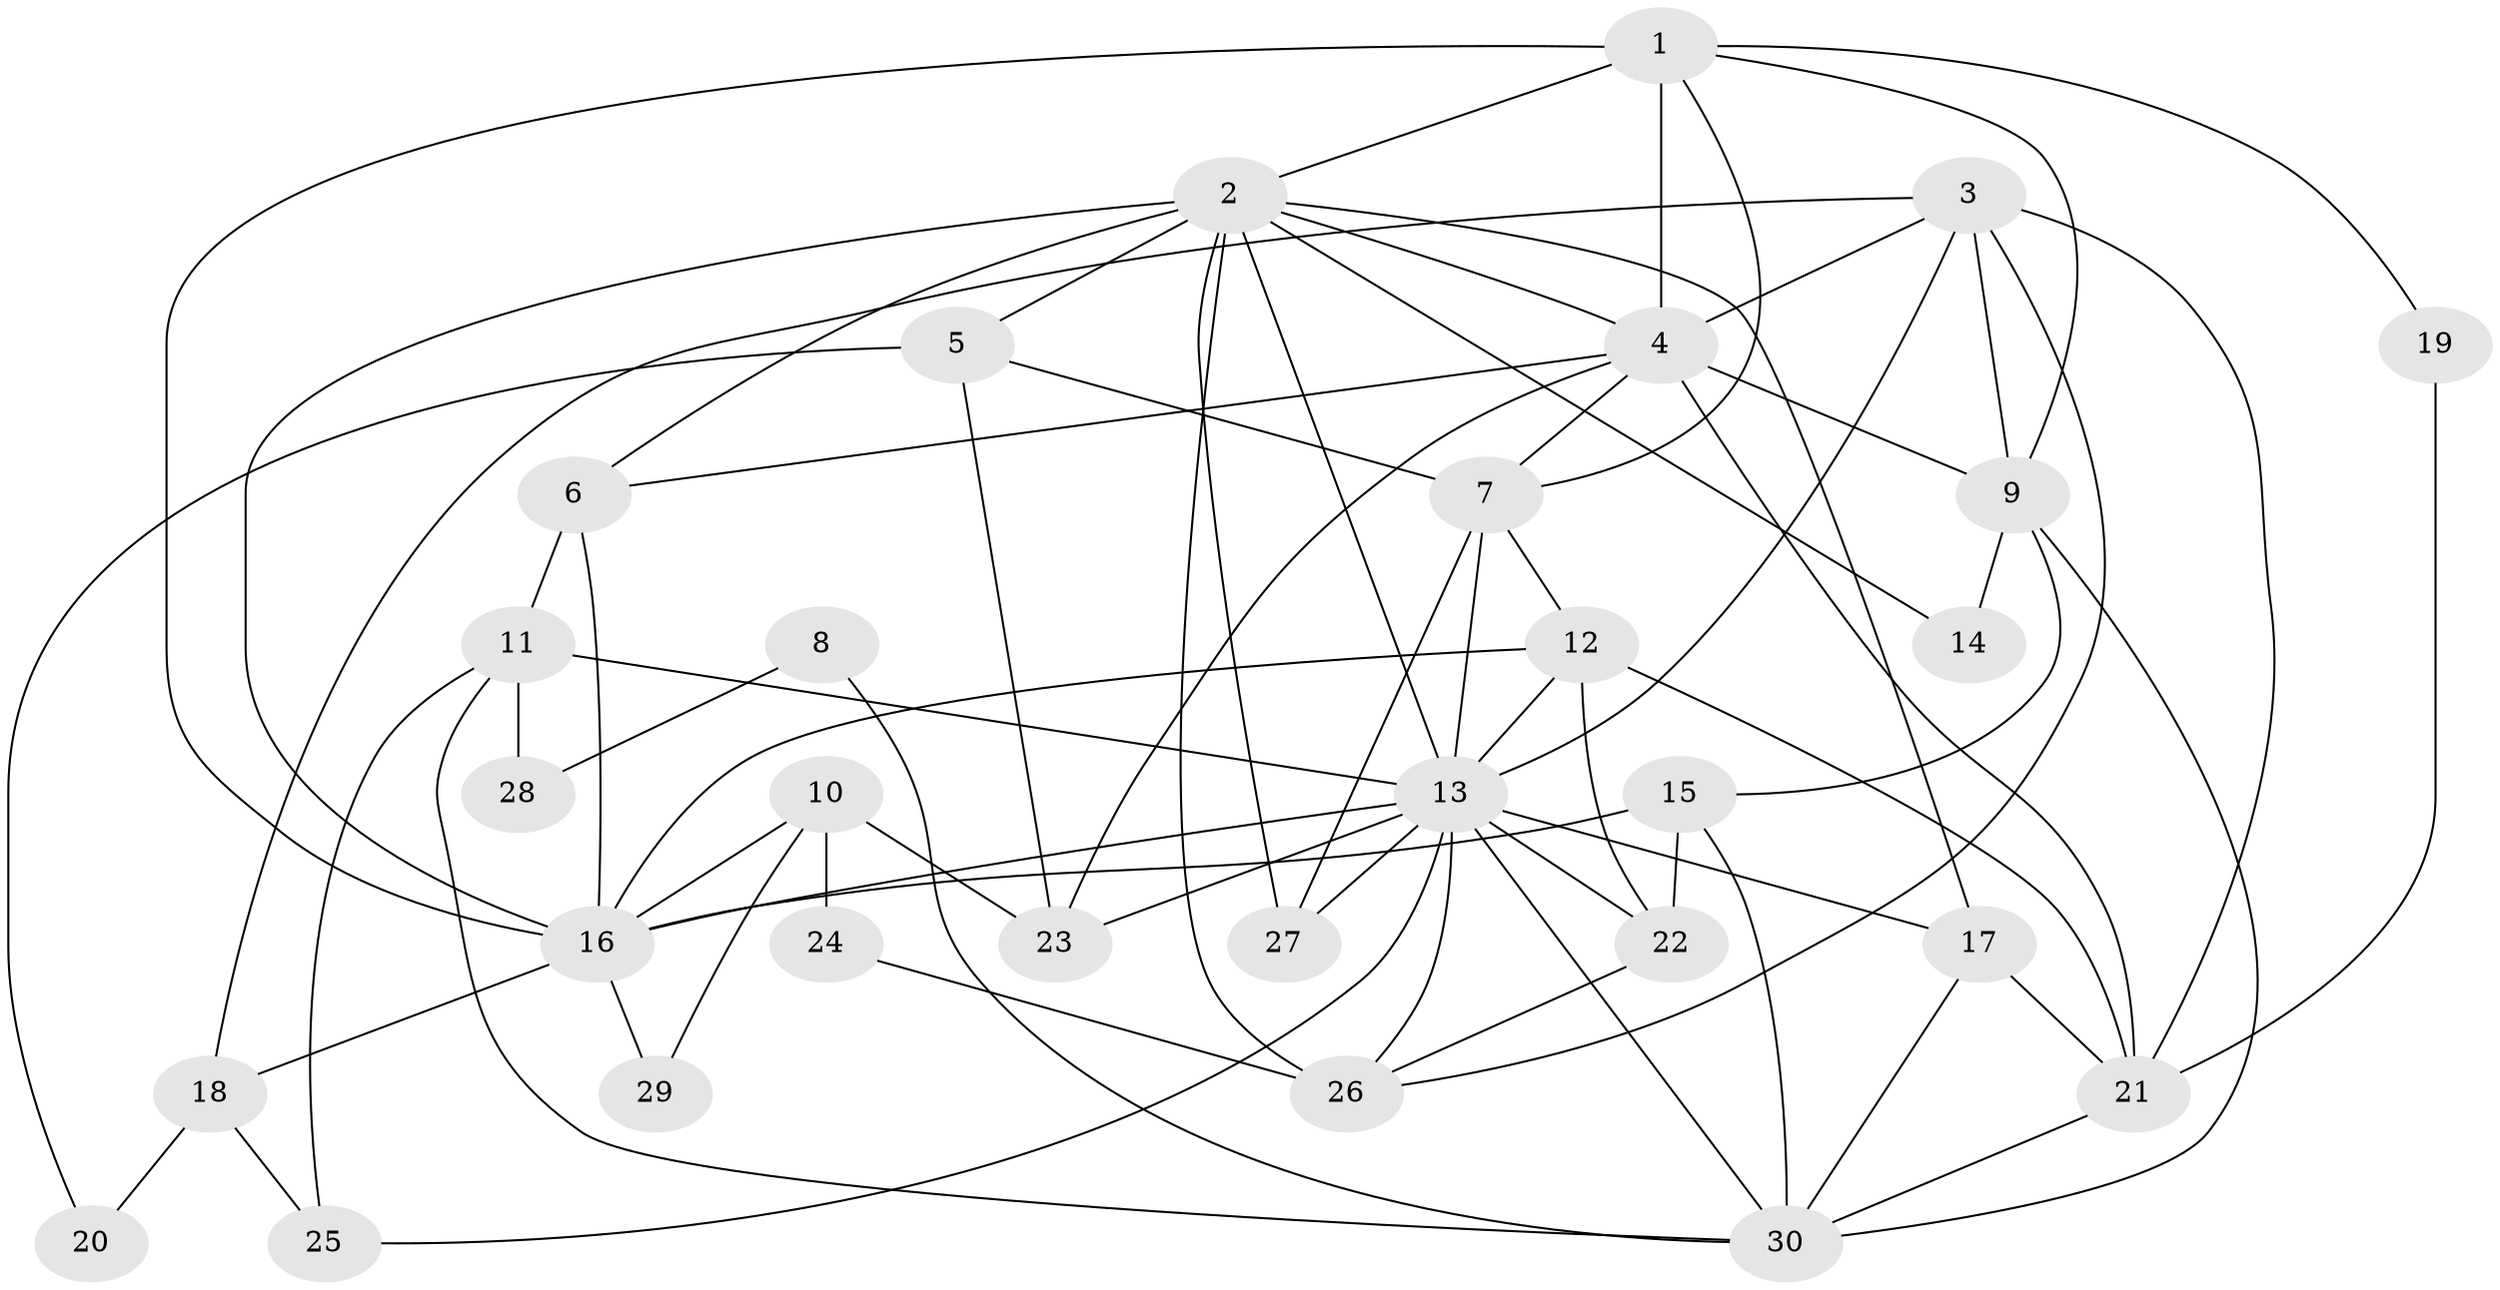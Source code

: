 // original degree distribution, {6: 0.08333333333333333, 4: 0.26666666666666666, 5: 0.2, 3: 0.26666666666666666, 2: 0.13333333333333333, 7: 0.03333333333333333, 8: 0.016666666666666666}
// Generated by graph-tools (version 1.1) at 2025/35/03/09/25 02:35:58]
// undirected, 30 vertices, 72 edges
graph export_dot {
graph [start="1"]
  node [color=gray90,style=filled];
  1;
  2;
  3;
  4;
  5;
  6;
  7;
  8;
  9;
  10;
  11;
  12;
  13;
  14;
  15;
  16;
  17;
  18;
  19;
  20;
  21;
  22;
  23;
  24;
  25;
  26;
  27;
  28;
  29;
  30;
  1 -- 2 [weight=1.0];
  1 -- 4 [weight=2.0];
  1 -- 7 [weight=1.0];
  1 -- 9 [weight=1.0];
  1 -- 16 [weight=1.0];
  1 -- 19 [weight=1.0];
  2 -- 4 [weight=1.0];
  2 -- 5 [weight=1.0];
  2 -- 6 [weight=1.0];
  2 -- 13 [weight=1.0];
  2 -- 14 [weight=1.0];
  2 -- 16 [weight=2.0];
  2 -- 17 [weight=1.0];
  2 -- 26 [weight=2.0];
  2 -- 27 [weight=1.0];
  3 -- 4 [weight=3.0];
  3 -- 9 [weight=2.0];
  3 -- 13 [weight=1.0];
  3 -- 18 [weight=1.0];
  3 -- 21 [weight=1.0];
  3 -- 26 [weight=1.0];
  4 -- 6 [weight=1.0];
  4 -- 7 [weight=1.0];
  4 -- 9 [weight=1.0];
  4 -- 21 [weight=1.0];
  4 -- 23 [weight=1.0];
  5 -- 7 [weight=1.0];
  5 -- 20 [weight=1.0];
  5 -- 23 [weight=1.0];
  6 -- 11 [weight=1.0];
  6 -- 16 [weight=1.0];
  7 -- 12 [weight=1.0];
  7 -- 13 [weight=1.0];
  7 -- 27 [weight=1.0];
  8 -- 28 [weight=1.0];
  8 -- 30 [weight=1.0];
  9 -- 14 [weight=1.0];
  9 -- 15 [weight=1.0];
  9 -- 30 [weight=1.0];
  10 -- 16 [weight=1.0];
  10 -- 23 [weight=1.0];
  10 -- 24 [weight=1.0];
  10 -- 29 [weight=1.0];
  11 -- 13 [weight=1.0];
  11 -- 25 [weight=1.0];
  11 -- 28 [weight=1.0];
  11 -- 30 [weight=1.0];
  12 -- 13 [weight=1.0];
  12 -- 16 [weight=2.0];
  12 -- 21 [weight=1.0];
  12 -- 22 [weight=1.0];
  13 -- 16 [weight=1.0];
  13 -- 17 [weight=1.0];
  13 -- 22 [weight=1.0];
  13 -- 23 [weight=1.0];
  13 -- 25 [weight=1.0];
  13 -- 26 [weight=1.0];
  13 -- 27 [weight=2.0];
  13 -- 30 [weight=1.0];
  15 -- 16 [weight=1.0];
  15 -- 22 [weight=1.0];
  15 -- 30 [weight=1.0];
  16 -- 18 [weight=2.0];
  16 -- 29 [weight=1.0];
  17 -- 21 [weight=1.0];
  17 -- 30 [weight=1.0];
  18 -- 20 [weight=1.0];
  18 -- 25 [weight=1.0];
  19 -- 21 [weight=1.0];
  21 -- 30 [weight=1.0];
  22 -- 26 [weight=1.0];
  24 -- 26 [weight=1.0];
}
